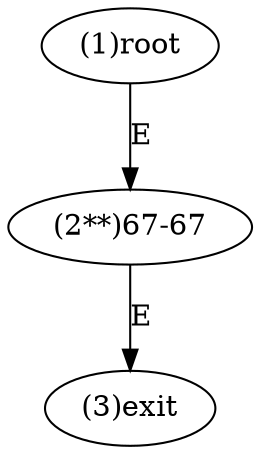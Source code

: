 digraph "" { 
1[ label="(1)root"];
2[ label="(2**)67-67"];
3[ label="(3)exit"];
1->2[ label="E"];
2->3[ label="E"];
}